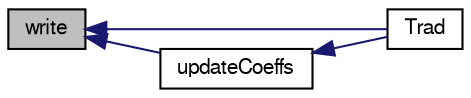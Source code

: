 digraph "write"
{
  bgcolor="transparent";
  edge [fontname="FreeSans",fontsize="10",labelfontname="FreeSans",labelfontsize="10"];
  node [fontname="FreeSans",fontsize="10",shape=record];
  rankdir="LR";
  Node990 [label="write",height=0.2,width=0.4,color="black", fillcolor="grey75", style="filled", fontcolor="black"];
  Node990 -> Node991 [dir="back",color="midnightblue",fontsize="10",style="solid",fontname="FreeSans"];
  Node991 [label="Trad",height=0.2,width=0.4,color="black",URL="$a30002.html#afe399a64a339b9035cfcdf0d2e9706ab",tooltip="Return the radiation temperature. "];
  Node990 -> Node992 [dir="back",color="midnightblue",fontsize="10",style="solid",fontname="FreeSans"];
  Node992 [label="updateCoeffs",height=0.2,width=0.4,color="black",URL="$a30002.html#a7e24eafac629d3733181cd942d4c902f",tooltip="Update the coefficients associated with the patch field. "];
  Node992 -> Node991 [dir="back",color="midnightblue",fontsize="10",style="solid",fontname="FreeSans"];
}
